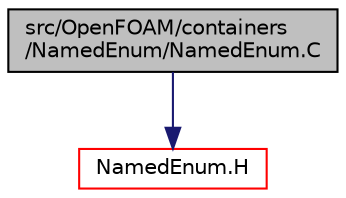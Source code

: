 digraph "src/OpenFOAM/containers/NamedEnum/NamedEnum.C"
{
  bgcolor="transparent";
  edge [fontname="Helvetica",fontsize="10",labelfontname="Helvetica",labelfontsize="10"];
  node [fontname="Helvetica",fontsize="10",shape=record];
  Node0 [label="src/OpenFOAM/containers\l/NamedEnum/NamedEnum.C",height=0.2,width=0.4,color="black", fillcolor="grey75", style="filled", fontcolor="black"];
  Node0 -> Node1 [color="midnightblue",fontsize="10",style="solid",fontname="Helvetica"];
  Node1 [label="NamedEnum.H",height=0.2,width=0.4,color="red",URL="$a09485.html"];
}
